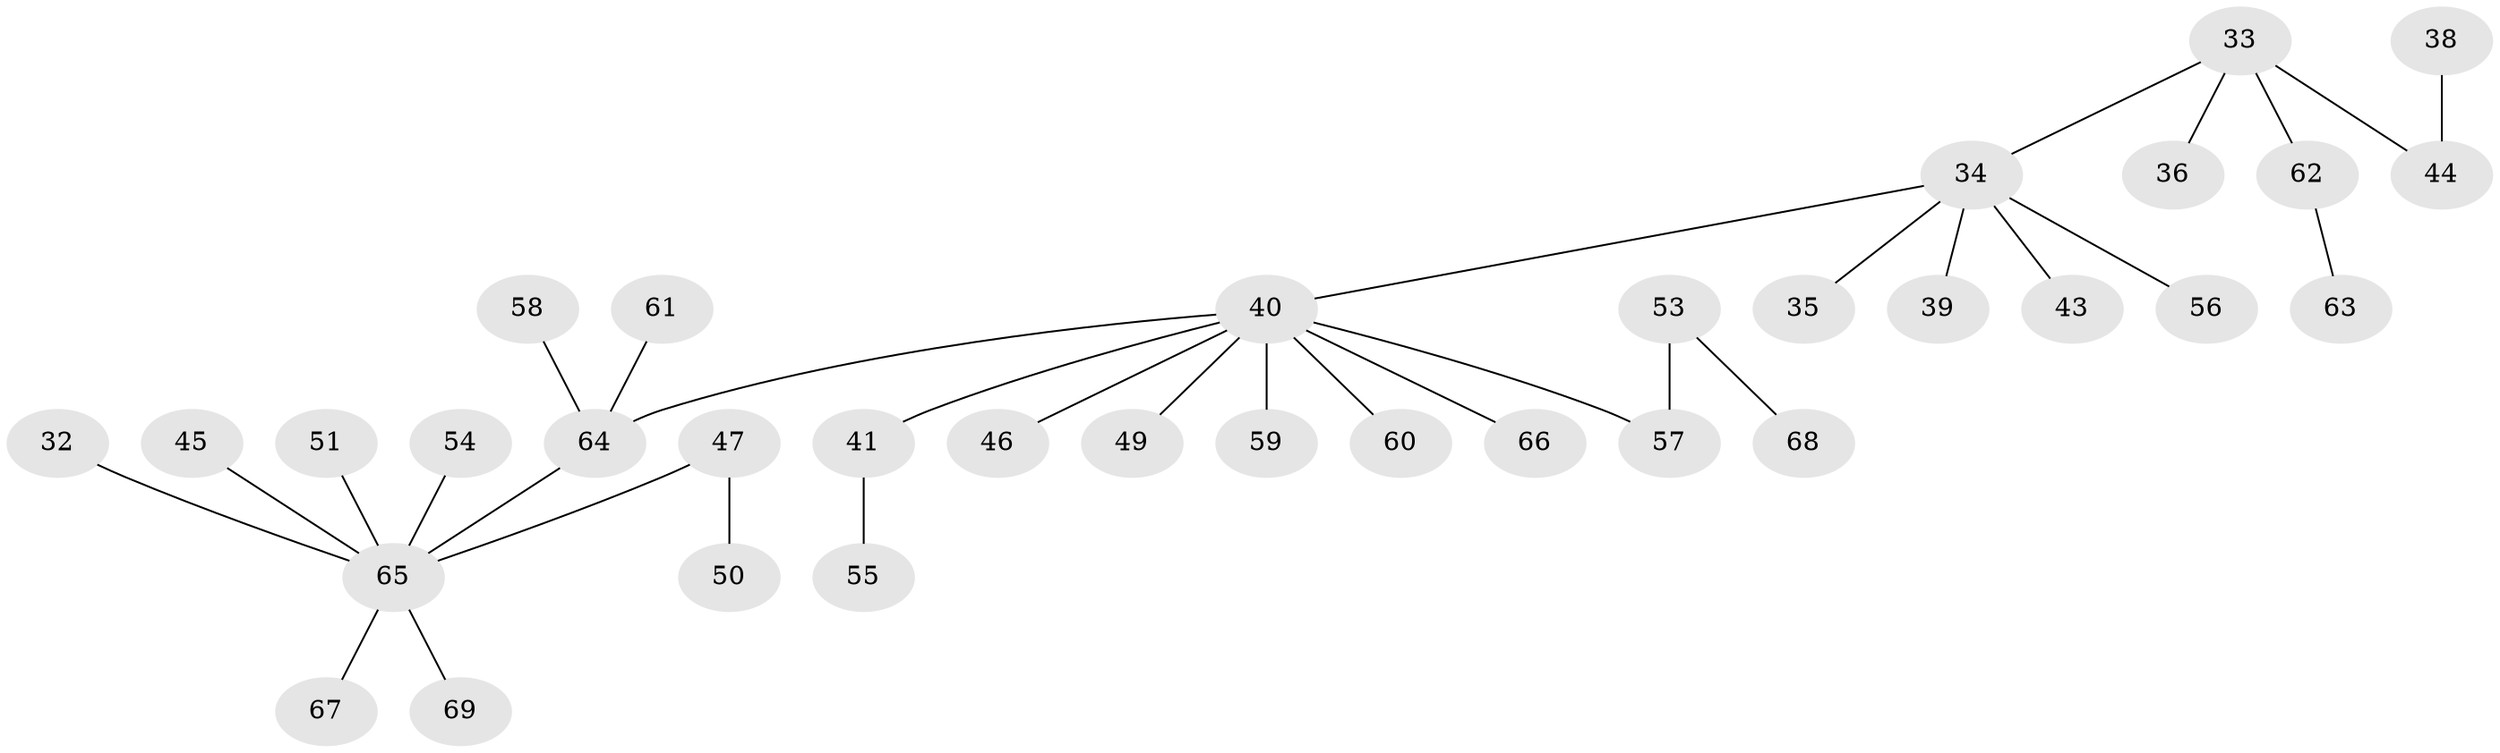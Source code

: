 // original degree distribution, {3: 0.14492753623188406, 4: 0.10144927536231885, 7: 0.014492753623188406, 5: 0.014492753623188406, 2: 0.2318840579710145, 1: 0.4927536231884058}
// Generated by graph-tools (version 1.1) at 2025/52/03/09/25 04:52:33]
// undirected, 34 vertices, 33 edges
graph export_dot {
graph [start="1"]
  node [color=gray90,style=filled];
  32;
  33 [super="+18"];
  34 [super="+26+23+27"];
  35;
  36;
  38;
  39;
  40 [super="+12+24+25+31"];
  41;
  43;
  44 [super="+19"];
  45;
  46;
  47;
  49;
  50;
  51;
  53;
  54;
  55;
  56;
  57 [super="+52"];
  58;
  59;
  60;
  61;
  62;
  63;
  64 [super="+14+48+28"];
  65 [super="+10+42"];
  66;
  67;
  68;
  69;
  32 -- 65;
  33 -- 36;
  33 -- 62;
  33 -- 44;
  33 -- 34;
  34 -- 40;
  34 -- 35;
  34 -- 39;
  34 -- 56;
  34 -- 43;
  38 -- 44;
  40 -- 49;
  40 -- 59;
  40 -- 64;
  40 -- 66;
  40 -- 41;
  40 -- 46;
  40 -- 57;
  40 -- 60;
  41 -- 55;
  45 -- 65;
  47 -- 50;
  47 -- 65;
  51 -- 65;
  53 -- 68;
  53 -- 57;
  54 -- 65;
  58 -- 64;
  61 -- 64;
  62 -- 63;
  64 -- 65;
  65 -- 69;
  65 -- 67;
}
